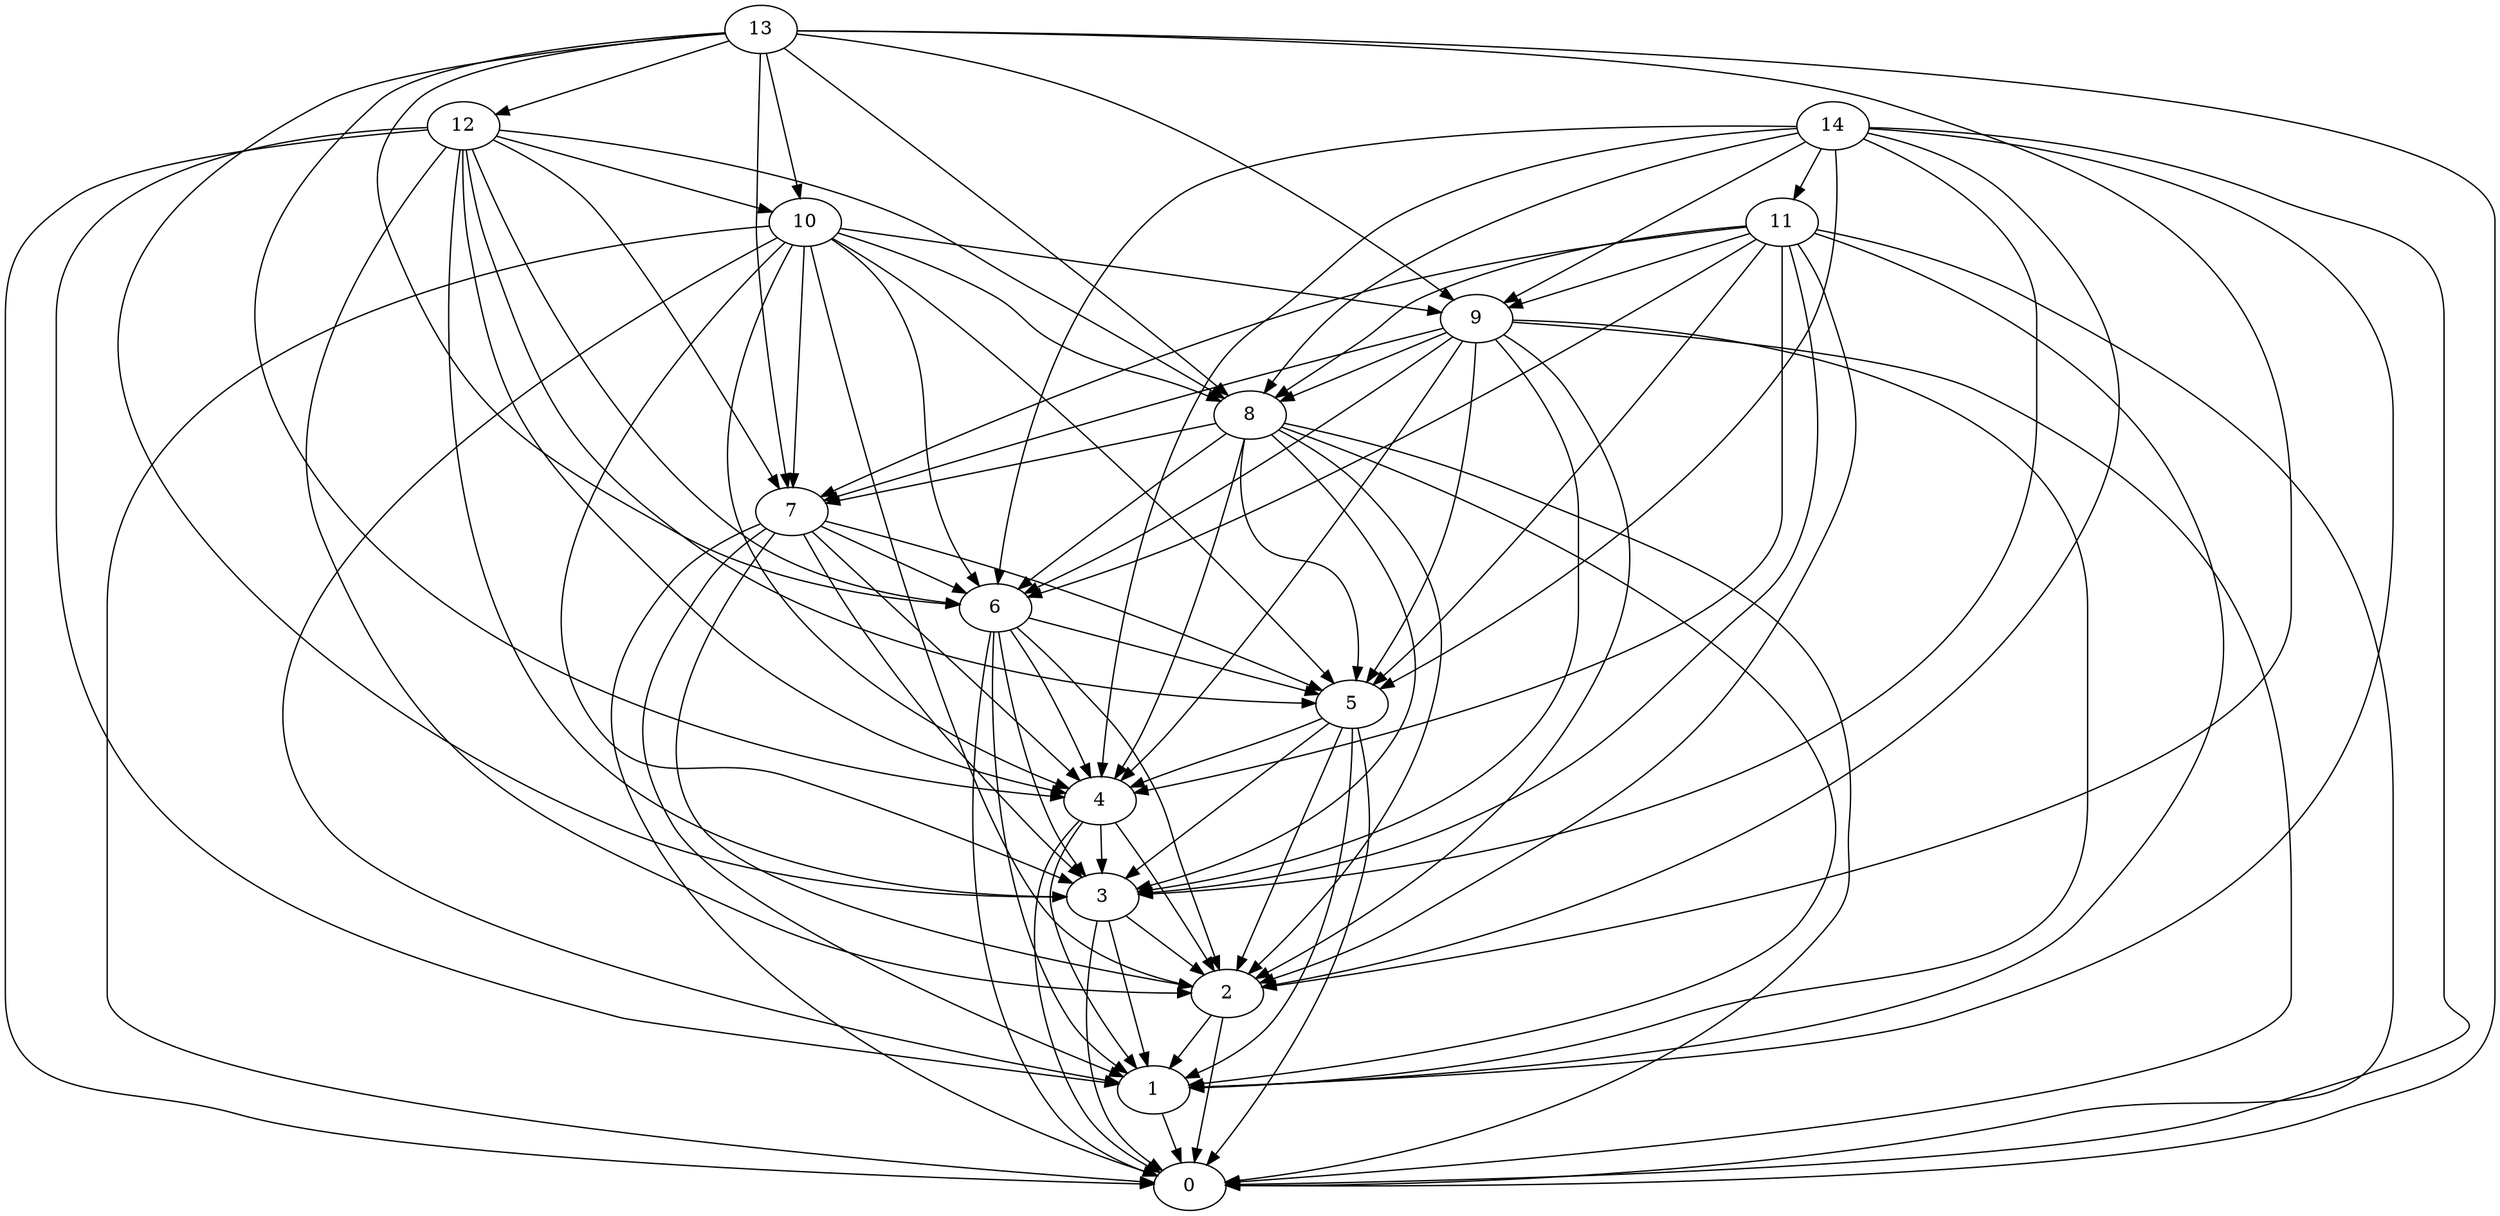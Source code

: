 /* Created by igraph 0.6.5 */
digraph {
  0;
  1;
  2;
  3;
  4;
  5;
  6;
  7;
  8;
  9;
  10;
  11;
  12;
  13;
  14;

  1 -> 0;
  2 -> 0;
  2 -> 1;
  3 -> 0;
  3 -> 1;
  3 -> 2;
  4 -> 0;
  4 -> 1;
  4 -> 2;
  4 -> 3;
  5 -> 0;
  5 -> 1;
  5 -> 2;
  5 -> 3;
  5 -> 4;
  6 -> 0;
  6 -> 1;
  6 -> 2;
  6 -> 3;
  6 -> 4;
  6 -> 5;
  7 -> 0;
  7 -> 1;
  7 -> 2;
  7 -> 3;
  7 -> 4;
  7 -> 5;
  7 -> 6;
  8 -> 0;
  8 -> 1;
  8 -> 2;
  8 -> 3;
  8 -> 4;
  8 -> 5;
  8 -> 6;
  8 -> 7;
  9 -> 0;
  9 -> 1;
  9 -> 2;
  9 -> 3;
  9 -> 4;
  9 -> 5;
  9 -> 6;
  9 -> 7;
  9 -> 8;
  10 -> 0;
  10 -> 1;
  10 -> 2;
  10 -> 3;
  10 -> 4;
  10 -> 5;
  10 -> 6;
  10 -> 7;
  10 -> 8;
  10 -> 9;
  11 -> 2;
  11 -> 6;
  11 -> 8;
  11 -> 3;
  11 -> 9;
  11 -> 0;
  11 -> 4;
  11 -> 5;
  11 -> 1;
  11 -> 7;
  12 -> 1;
  12 -> 5;
  12 -> 6;
  12 -> 4;
  12 -> 7;
  12 -> 8;
  12 -> 0;
  12 -> 2;
  12 -> 10;
  12 -> 3;
  13 -> 2;
  13 -> 10;
  13 -> 0;
  13 -> 6;
  13 -> 4;
  13 -> 12;
  13 -> 8;
  13 -> 3;
  13 -> 9;
  13 -> 7;
  14 -> 4;
  14 -> 8;
  14 -> 0;
  14 -> 5;
  14 -> 6;
  14 -> 2;
  14 -> 3;
  14 -> 9;
  14 -> 11;
  14 -> 1;
}
